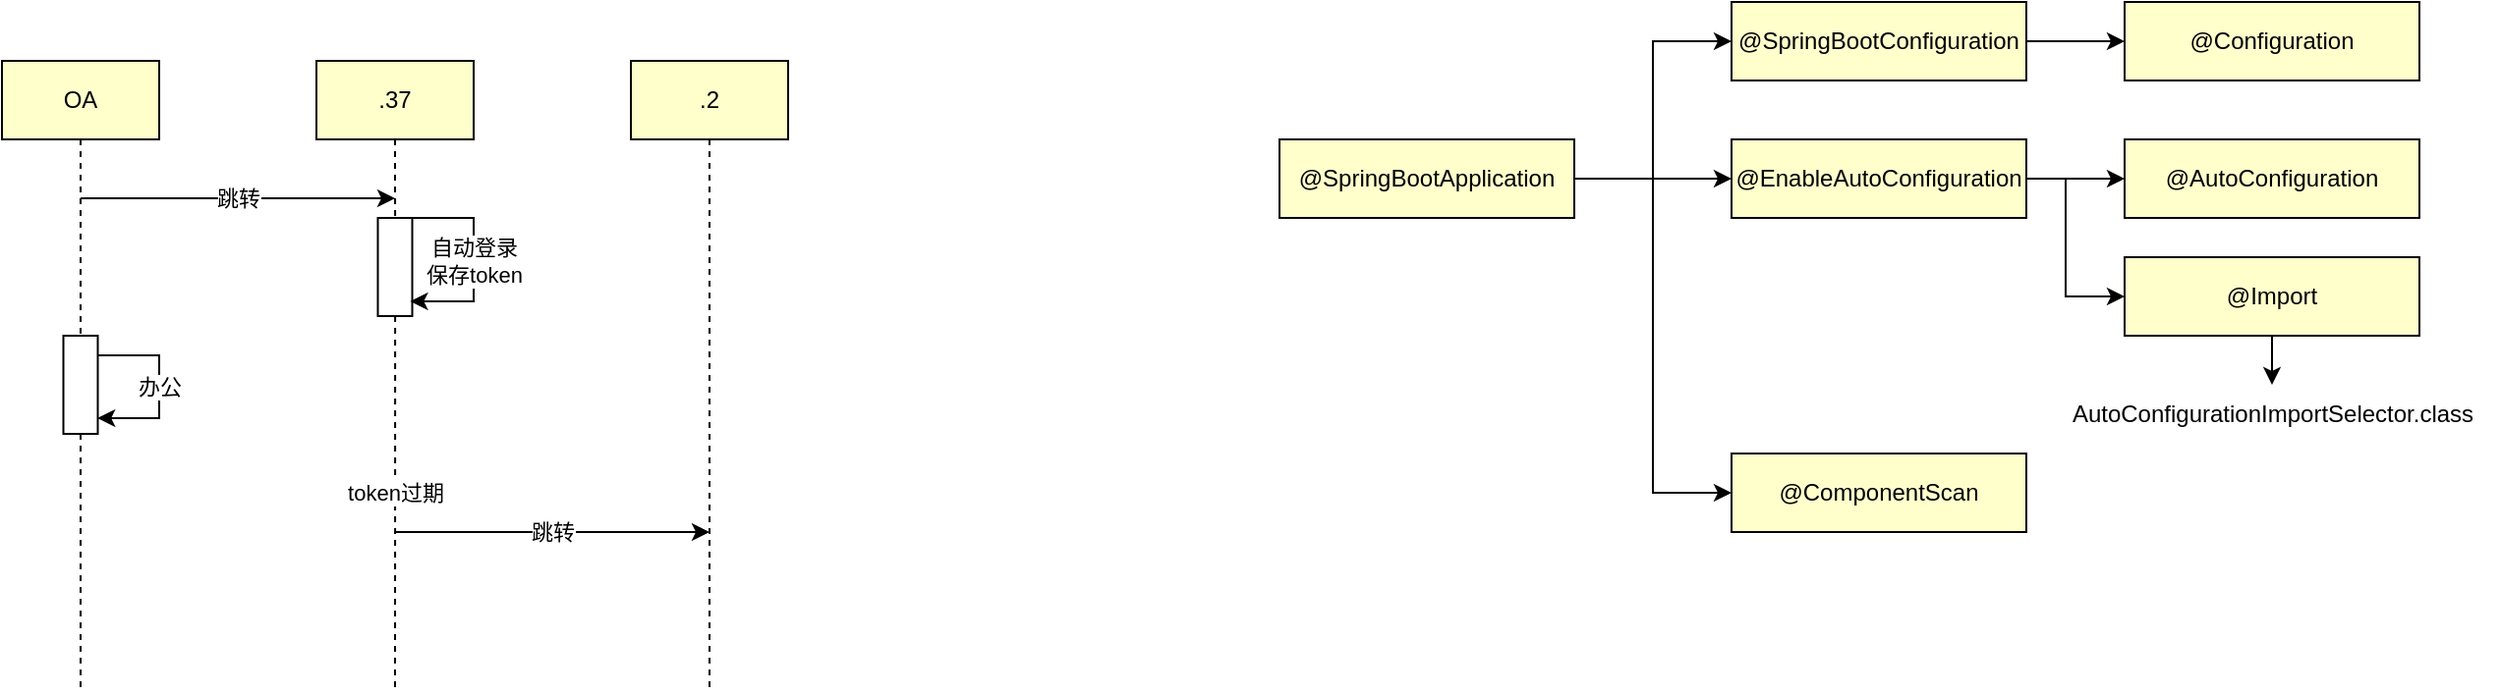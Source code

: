 <mxfile version="26.2.14">
  <diagram name="Page-1" id="XBFmpDd5GI6fNW_chvTV">
    <mxGraphModel dx="860" dy="439" grid="1" gridSize="10" guides="1" tooltips="1" connect="1" arrows="1" fold="1" page="1" pageScale="1" pageWidth="827" pageHeight="1169" math="0" shadow="0">
      <root>
        <mxCell id="0" />
        <mxCell id="1" parent="0" />
        <mxCell id="NUGtLv0-GDBaZmMCbuX2-15" style="edgeStyle=orthogonalEdgeStyle;rounded=0;orthogonalLoop=1;jettySize=auto;html=1;endArrow=none;startFill=0;dashed=1;" edge="1" parent="1" source="NUGtLv0-GDBaZmMCbuX2-34">
          <mxGeometry relative="1" as="geometry">
            <mxPoint x="280" y="360" as="targetPoint" />
            <Array as="points">
              <mxPoint x="280" y="230" />
              <mxPoint x="280" y="230" />
            </Array>
          </mxGeometry>
        </mxCell>
        <mxCell id="NUGtLv0-GDBaZmMCbuX2-55" style="edgeStyle=orthogonalEdgeStyle;rounded=0;orthogonalLoop=1;jettySize=auto;html=1;entryX=0.5;entryY=0;entryDx=0;entryDy=0;endArrow=none;startFill=0;dashed=1;" edge="1" parent="1" source="NUGtLv0-GDBaZmMCbuX2-13" target="NUGtLv0-GDBaZmMCbuX2-34">
          <mxGeometry relative="1" as="geometry" />
        </mxCell>
        <mxCell id="NUGtLv0-GDBaZmMCbuX2-13" value="OA" style="rounded=0;whiteSpace=wrap;html=1;fillColor=#FFFFCC;" vertex="1" parent="1">
          <mxGeometry x="240" y="40" width="80" height="40" as="geometry" />
        </mxCell>
        <mxCell id="NUGtLv0-GDBaZmMCbuX2-19" value=".37" style="rounded=0;whiteSpace=wrap;html=1;fillColor=#FFFFCC;" vertex="1" parent="1">
          <mxGeometry x="400" y="40" width="80" height="40" as="geometry" />
        </mxCell>
        <mxCell id="NUGtLv0-GDBaZmMCbuX2-23" value="跳转" style="endArrow=classic;html=1;rounded=0;exitX=0.5;exitY=0;exitDx=0;exitDy=0;" edge="1" parent="1">
          <mxGeometry width="50" height="50" relative="1" as="geometry">
            <mxPoint x="280" y="110" as="sourcePoint" />
            <mxPoint x="440" y="110" as="targetPoint" />
          </mxGeometry>
        </mxCell>
        <mxCell id="NUGtLv0-GDBaZmMCbuX2-29" value="" style="edgeStyle=orthogonalEdgeStyle;rounded=0;orthogonalLoop=1;jettySize=auto;html=1;fillColor=none;endArrow=none;startFill=0;dashed=1;" edge="1" parent="1" source="NUGtLv0-GDBaZmMCbuX2-19" target="NUGtLv0-GDBaZmMCbuX2-27">
          <mxGeometry relative="1" as="geometry">
            <mxPoint x="440" y="280" as="targetPoint" />
            <mxPoint x="440" y="80" as="sourcePoint" />
          </mxGeometry>
        </mxCell>
        <mxCell id="NUGtLv0-GDBaZmMCbuX2-50" style="edgeStyle=orthogonalEdgeStyle;rounded=0;orthogonalLoop=1;jettySize=auto;html=1;endArrow=none;startFill=0;dashed=1;" edge="1" parent="1" source="NUGtLv0-GDBaZmMCbuX2-27">
          <mxGeometry relative="1" as="geometry">
            <mxPoint x="440" y="360" as="targetPoint" />
          </mxGeometry>
        </mxCell>
        <mxCell id="NUGtLv0-GDBaZmMCbuX2-53" value="token过期" style="edgeLabel;html=1;align=center;verticalAlign=middle;resizable=0;points=[];" vertex="1" connectable="0" parent="NUGtLv0-GDBaZmMCbuX2-50">
          <mxGeometry x="0.515" y="-1" relative="1" as="geometry">
            <mxPoint x="1" y="-54" as="offset" />
          </mxGeometry>
        </mxCell>
        <mxCell id="NUGtLv0-GDBaZmMCbuX2-27" value="" style="rounded=0;whiteSpace=wrap;html=1;" vertex="1" parent="1">
          <mxGeometry x="431.25" y="120" width="17.5" height="50" as="geometry" />
        </mxCell>
        <mxCell id="NUGtLv0-GDBaZmMCbuX2-30" value="自动登录&lt;br&gt;保存token" style="edgeStyle=orthogonalEdgeStyle;rounded=0;orthogonalLoop=1;jettySize=auto;html=1;entryX=0.941;entryY=0.849;entryDx=0;entryDy=0;entryPerimeter=0;" edge="1" parent="1" source="NUGtLv0-GDBaZmMCbuX2-27" target="NUGtLv0-GDBaZmMCbuX2-27">
          <mxGeometry relative="1" as="geometry">
            <Array as="points">
              <mxPoint x="480" y="120" />
              <mxPoint x="480" y="163" />
            </Array>
          </mxGeometry>
        </mxCell>
        <mxCell id="NUGtLv0-GDBaZmMCbuX2-33" style="edgeStyle=orthogonalEdgeStyle;rounded=0;orthogonalLoop=1;jettySize=auto;html=1;endArrow=none;startFill=0;strokeColor=default;dashed=1;" edge="1" parent="1" source="NUGtLv0-GDBaZmMCbuX2-31">
          <mxGeometry relative="1" as="geometry">
            <mxPoint x="600" y="360" as="targetPoint" />
          </mxGeometry>
        </mxCell>
        <mxCell id="NUGtLv0-GDBaZmMCbuX2-31" value=".2" style="rounded=0;whiteSpace=wrap;html=1;fillColor=#FFFFCC;" vertex="1" parent="1">
          <mxGeometry x="560" y="40" width="80" height="40" as="geometry" />
        </mxCell>
        <mxCell id="NUGtLv0-GDBaZmMCbuX2-34" value="" style="rounded=0;whiteSpace=wrap;html=1;" vertex="1" parent="1">
          <mxGeometry x="271.25" y="180" width="17.5" height="50" as="geometry" />
        </mxCell>
        <mxCell id="NUGtLv0-GDBaZmMCbuX2-36" value="办公" style="edgeStyle=orthogonalEdgeStyle;rounded=0;orthogonalLoop=1;jettySize=auto;html=1;entryX=0.991;entryY=0.847;entryDx=0;entryDy=0;entryPerimeter=0;" edge="1" parent="1" source="NUGtLv0-GDBaZmMCbuX2-34" target="NUGtLv0-GDBaZmMCbuX2-34">
          <mxGeometry relative="1" as="geometry">
            <Array as="points">
              <mxPoint x="320" y="190" />
              <mxPoint x="320" y="222" />
              <mxPoint x="289" y="222" />
            </Array>
          </mxGeometry>
        </mxCell>
        <mxCell id="NUGtLv0-GDBaZmMCbuX2-39" value="跳转" style="endArrow=classic;html=1;rounded=0;" edge="1" parent="1">
          <mxGeometry width="50" height="50" relative="1" as="geometry">
            <mxPoint x="440" y="280" as="sourcePoint" />
            <mxPoint x="600" y="280" as="targetPoint" />
          </mxGeometry>
        </mxCell>
        <mxCell id="NUGtLv0-GDBaZmMCbuX2-72" style="edgeStyle=orthogonalEdgeStyle;rounded=0;orthogonalLoop=1;jettySize=auto;html=1;" edge="1" parent="1" source="NUGtLv0-GDBaZmMCbuX2-56" target="NUGtLv0-GDBaZmMCbuX2-60">
          <mxGeometry relative="1" as="geometry">
            <Array as="points">
              <mxPoint x="1080" y="100" />
              <mxPoint x="1080" y="260" />
            </Array>
          </mxGeometry>
        </mxCell>
        <mxCell id="NUGtLv0-GDBaZmMCbuX2-73" style="edgeStyle=orthogonalEdgeStyle;rounded=0;orthogonalLoop=1;jettySize=auto;html=1;" edge="1" parent="1" source="NUGtLv0-GDBaZmMCbuX2-56" target="NUGtLv0-GDBaZmMCbuX2-59">
          <mxGeometry relative="1" as="geometry" />
        </mxCell>
        <mxCell id="NUGtLv0-GDBaZmMCbuX2-74" style="edgeStyle=orthogonalEdgeStyle;rounded=0;orthogonalLoop=1;jettySize=auto;html=1;entryX=0;entryY=0.5;entryDx=0;entryDy=0;" edge="1" parent="1" source="NUGtLv0-GDBaZmMCbuX2-56" target="NUGtLv0-GDBaZmMCbuX2-58">
          <mxGeometry relative="1" as="geometry" />
        </mxCell>
        <mxCell id="NUGtLv0-GDBaZmMCbuX2-56" value="@SpringBootApplication" style="rounded=0;whiteSpace=wrap;html=1;fillColor=#FFFFCC;" vertex="1" parent="1">
          <mxGeometry x="890" y="80" width="150" height="40" as="geometry" />
        </mxCell>
        <mxCell id="NUGtLv0-GDBaZmMCbuX2-58" value="@SpringBootConfiguration" style="rounded=0;whiteSpace=wrap;html=1;fillColor=#FFFFCC;" vertex="1" parent="1">
          <mxGeometry x="1120" y="10" width="150" height="40" as="geometry" />
        </mxCell>
        <mxCell id="NUGtLv0-GDBaZmMCbuX2-66" style="edgeStyle=orthogonalEdgeStyle;rounded=0;orthogonalLoop=1;jettySize=auto;html=1;" edge="1" parent="1" source="NUGtLv0-GDBaZmMCbuX2-59" target="NUGtLv0-GDBaZmMCbuX2-62">
          <mxGeometry relative="1" as="geometry" />
        </mxCell>
        <mxCell id="NUGtLv0-GDBaZmMCbuX2-70" style="edgeStyle=orthogonalEdgeStyle;rounded=0;orthogonalLoop=1;jettySize=auto;html=1;" edge="1" parent="1" source="NUGtLv0-GDBaZmMCbuX2-59" target="NUGtLv0-GDBaZmMCbuX2-67">
          <mxGeometry relative="1" as="geometry">
            <Array as="points">
              <mxPoint x="1290" y="100" />
              <mxPoint x="1290" y="160" />
            </Array>
          </mxGeometry>
        </mxCell>
        <mxCell id="NUGtLv0-GDBaZmMCbuX2-59" value="@EnableAutoConfiguration" style="rounded=0;whiteSpace=wrap;html=1;fillColor=#FFFFCC;" vertex="1" parent="1">
          <mxGeometry x="1120" y="80" width="150" height="40" as="geometry" />
        </mxCell>
        <mxCell id="NUGtLv0-GDBaZmMCbuX2-60" value="@ComponentScan" style="rounded=0;whiteSpace=wrap;html=1;fillColor=#FFFFCC;" vertex="1" parent="1">
          <mxGeometry x="1120" y="240" width="150" height="40" as="geometry" />
        </mxCell>
        <mxCell id="NUGtLv0-GDBaZmMCbuX2-62" value="@AutoConfiguration" style="rounded=0;whiteSpace=wrap;html=1;fillColor=#FFFFCC;" vertex="1" parent="1">
          <mxGeometry x="1320" y="80" width="150" height="40" as="geometry" />
        </mxCell>
        <mxCell id="NUGtLv0-GDBaZmMCbuX2-65" value="" style="edgeStyle=orthogonalEdgeStyle;rounded=0;orthogonalLoop=1;jettySize=auto;html=1;" edge="1" parent="1" source="NUGtLv0-GDBaZmMCbuX2-58" target="NUGtLv0-GDBaZmMCbuX2-64">
          <mxGeometry relative="1" as="geometry">
            <mxPoint x="1270" y="30" as="sourcePoint" />
            <mxPoint x="1395" y="80" as="targetPoint" />
          </mxGeometry>
        </mxCell>
        <mxCell id="NUGtLv0-GDBaZmMCbuX2-64" value="@Configuration" style="rounded=0;whiteSpace=wrap;html=1;fillColor=#FFFFCC;" vertex="1" parent="1">
          <mxGeometry x="1320" y="10" width="150" height="40" as="geometry" />
        </mxCell>
        <mxCell id="NUGtLv0-GDBaZmMCbuX2-71" style="edgeStyle=orthogonalEdgeStyle;rounded=0;orthogonalLoop=1;jettySize=auto;html=1;" edge="1" parent="1" source="NUGtLv0-GDBaZmMCbuX2-67" target="NUGtLv0-GDBaZmMCbuX2-68">
          <mxGeometry relative="1" as="geometry" />
        </mxCell>
        <mxCell id="NUGtLv0-GDBaZmMCbuX2-67" value="@Import" style="rounded=0;whiteSpace=wrap;html=1;fillColor=#FFFFCC;" vertex="1" parent="1">
          <mxGeometry x="1320" y="140" width="150" height="40" as="geometry" />
        </mxCell>
        <mxCell id="NUGtLv0-GDBaZmMCbuX2-68" value="&lt;span style=&quot;text-wrap-mode: wrap;&quot;&gt;AutoConfigurationImportSelector.class&lt;/span&gt;" style="text;html=1;align=center;verticalAlign=middle;resizable=0;points=[];autosize=1;strokeColor=none;fillColor=none;" vertex="1" parent="1">
          <mxGeometry x="1280" y="205" width="230" height="30" as="geometry" />
        </mxCell>
      </root>
    </mxGraphModel>
  </diagram>
</mxfile>
